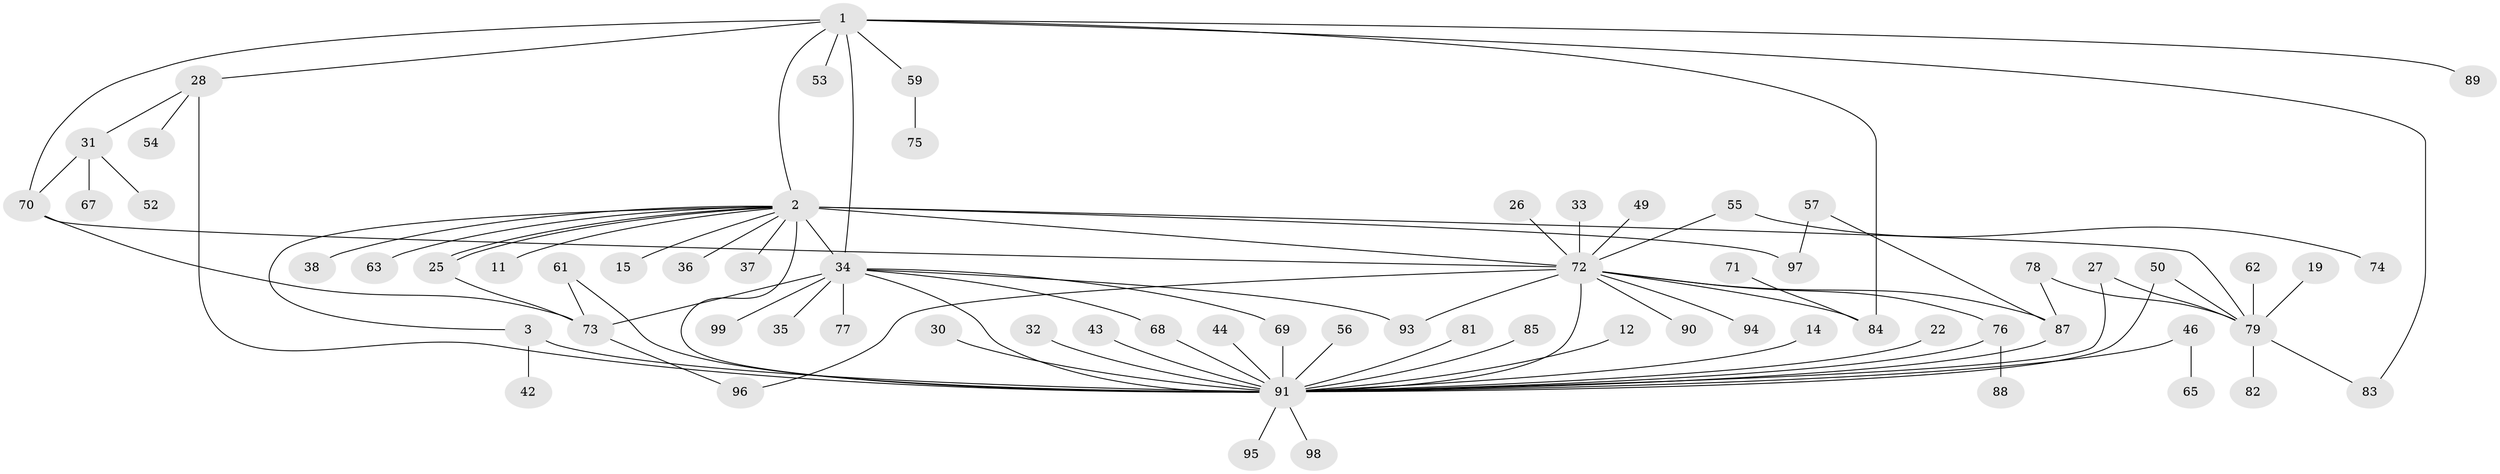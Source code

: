 // original degree distribution, {10: 0.010101010101010102, 27: 0.010101010101010102, 4: 0.0707070707070707, 9: 0.04040404040404041, 12: 0.020202020202020204, 7: 0.030303030303030304, 1: 0.43434343434343436, 2: 0.20202020202020202, 6: 0.010101010101010102, 3: 0.1414141414141414, 5: 0.030303030303030304}
// Generated by graph-tools (version 1.1) at 2025/51/03/04/25 21:51:46]
// undirected, 69 vertices, 91 edges
graph export_dot {
graph [start="1"]
  node [color=gray90,style=filled];
  1;
  2;
  3;
  11;
  12;
  14;
  15;
  19;
  22;
  25;
  26;
  27;
  28 [super="+10"];
  30;
  31;
  32;
  33;
  34 [super="+5"];
  35;
  36;
  37;
  38;
  42;
  43;
  44;
  46;
  49;
  50;
  52;
  53;
  54;
  55;
  56;
  57;
  59;
  61 [super="+17"];
  62;
  63;
  65;
  67;
  68 [super="+40"];
  69 [super="+64"];
  70;
  71;
  72 [super="+21+20+66"];
  73 [super="+24"];
  74;
  75;
  76;
  77;
  78;
  79 [super="+9"];
  81;
  82;
  83 [super="+48"];
  84 [super="+58"];
  85;
  87 [super="+45+47"];
  88;
  89;
  90;
  91 [super="+41+60"];
  93 [super="+86"];
  94;
  95;
  96 [super="+92"];
  97;
  98;
  99;
  1 -- 2;
  1 -- 28 [weight=2];
  1 -- 53;
  1 -- 59;
  1 -- 70;
  1 -- 89;
  1 -- 34;
  1 -- 83;
  1 -- 84;
  2 -- 3;
  2 -- 11;
  2 -- 15;
  2 -- 25;
  2 -- 25;
  2 -- 34 [weight=3];
  2 -- 36;
  2 -- 37;
  2 -- 38;
  2 -- 63;
  2 -- 72 [weight=5];
  2 -- 79 [weight=2];
  2 -- 97;
  2 -- 91 [weight=5];
  3 -- 42;
  3 -- 91 [weight=2];
  12 -- 91;
  14 -- 91;
  19 -- 79;
  22 -- 91;
  25 -- 73;
  26 -- 72;
  27 -- 79;
  27 -- 91 [weight=2];
  28 -- 54;
  28 -- 31;
  28 -- 91 [weight=3];
  30 -- 91;
  31 -- 52;
  31 -- 67;
  31 -- 70;
  32 -- 91;
  33 -- 72;
  34 -- 35;
  34 -- 77;
  34 -- 99;
  34 -- 73 [weight=2];
  34 -- 68;
  34 -- 91;
  34 -- 69;
  34 -- 93;
  43 -- 91;
  44 -- 91;
  46 -- 65;
  46 -- 91;
  49 -- 72;
  50 -- 79;
  50 -- 91;
  55 -- 74;
  55 -- 72;
  56 -- 91;
  57 -- 97;
  57 -- 87;
  59 -- 75;
  61 -- 73;
  61 -- 91;
  62 -- 79;
  68 -- 91;
  69 -- 91 [weight=2];
  70 -- 73;
  70 -- 72;
  71 -- 84;
  72 -- 76;
  72 -- 84;
  72 -- 87 [weight=3];
  72 -- 94;
  72 -- 90;
  72 -- 91 [weight=2];
  72 -- 93;
  72 -- 96;
  73 -- 96;
  76 -- 88;
  76 -- 91;
  78 -- 79;
  78 -- 87;
  79 -- 82;
  79 -- 83;
  81 -- 91 [weight=2];
  85 -- 91;
  87 -- 91 [weight=2];
  91 -- 98;
  91 -- 95;
}
